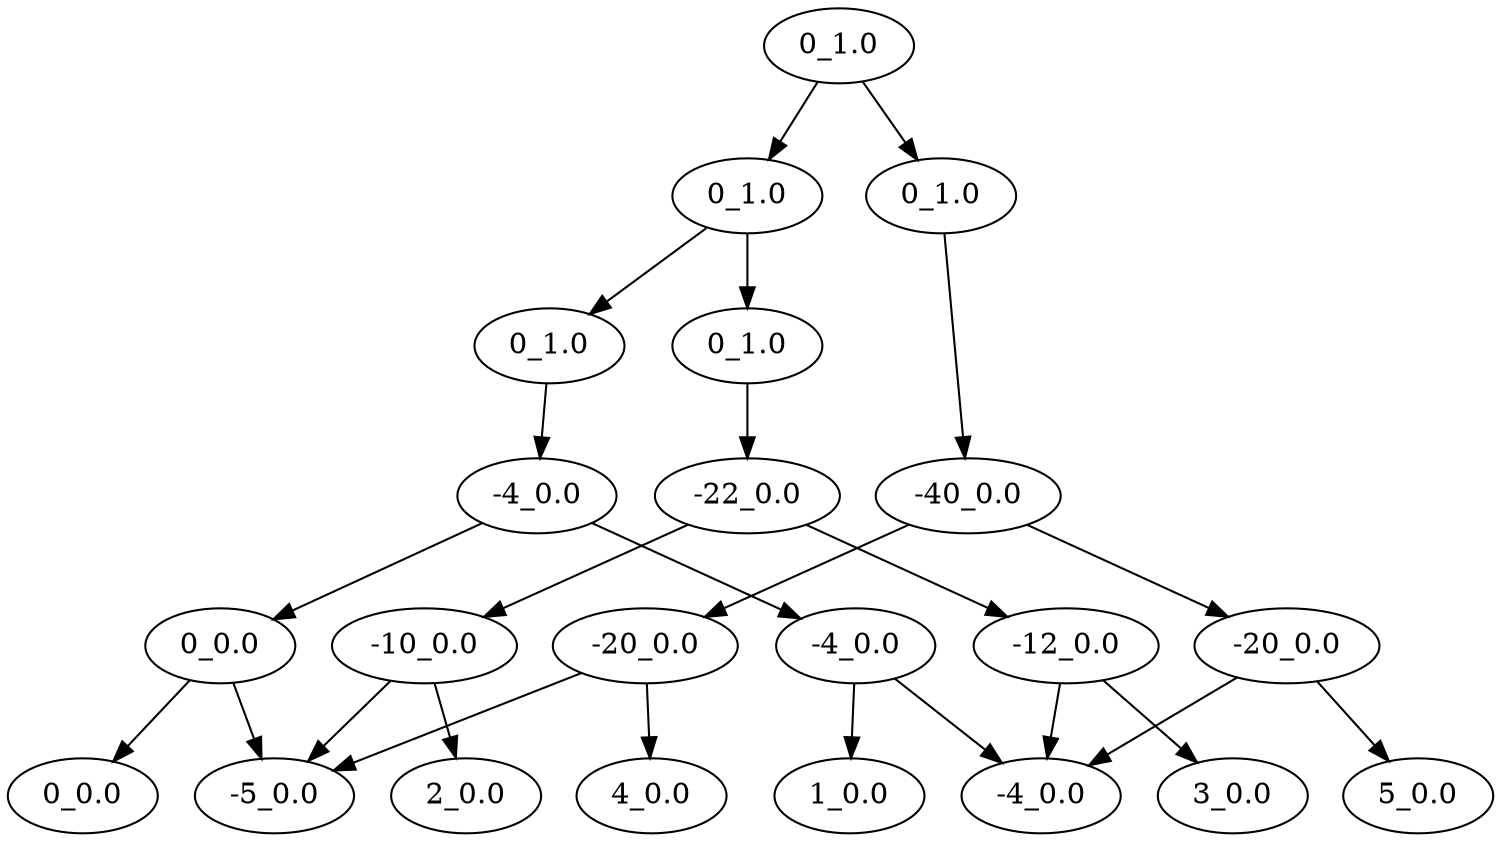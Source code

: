 digraph{
N0[label="0_0.0"]
N1[label="-4_0.0"]
N2[label="-4_0.0"]
N3[label="-10_0.0"]
N4[label="-12_0.0"]
N5[label="-22_0.0"]
N6[label="-20_0.0"]
N7[label="-20_0.0"]
N8[label="-40_0.0"]
N9[label="0_1.0"]
N10[label="0_1.0"]
N11[label="0_1.0"]
N12[label="0_1.0"]
N13[label="0_1.0"]
N14[label="-5_0.0"]
N15[label="-4_0.0"]
N16[label="0_0.0"]
N17[label="1_0.0"]
N18[label="2_0.0"]
N19[label="3_0.0"]
N20[label="4_0.0"]
N21[label="5_0.0"]
N0->N16
N0->N14
N1->N17
N1->N15
N2->N1
N2->N0
N3->N18
N3->N14
N4->N19
N4->N15
N5->N4
N5->N3
N6->N20
N6->N14
N7->N21
N7->N15
N8->N7
N8->N6
N9->N2
N10->N5
N11->N8
N12->N10
N12->N9
N13->N11
N13->N12
}
